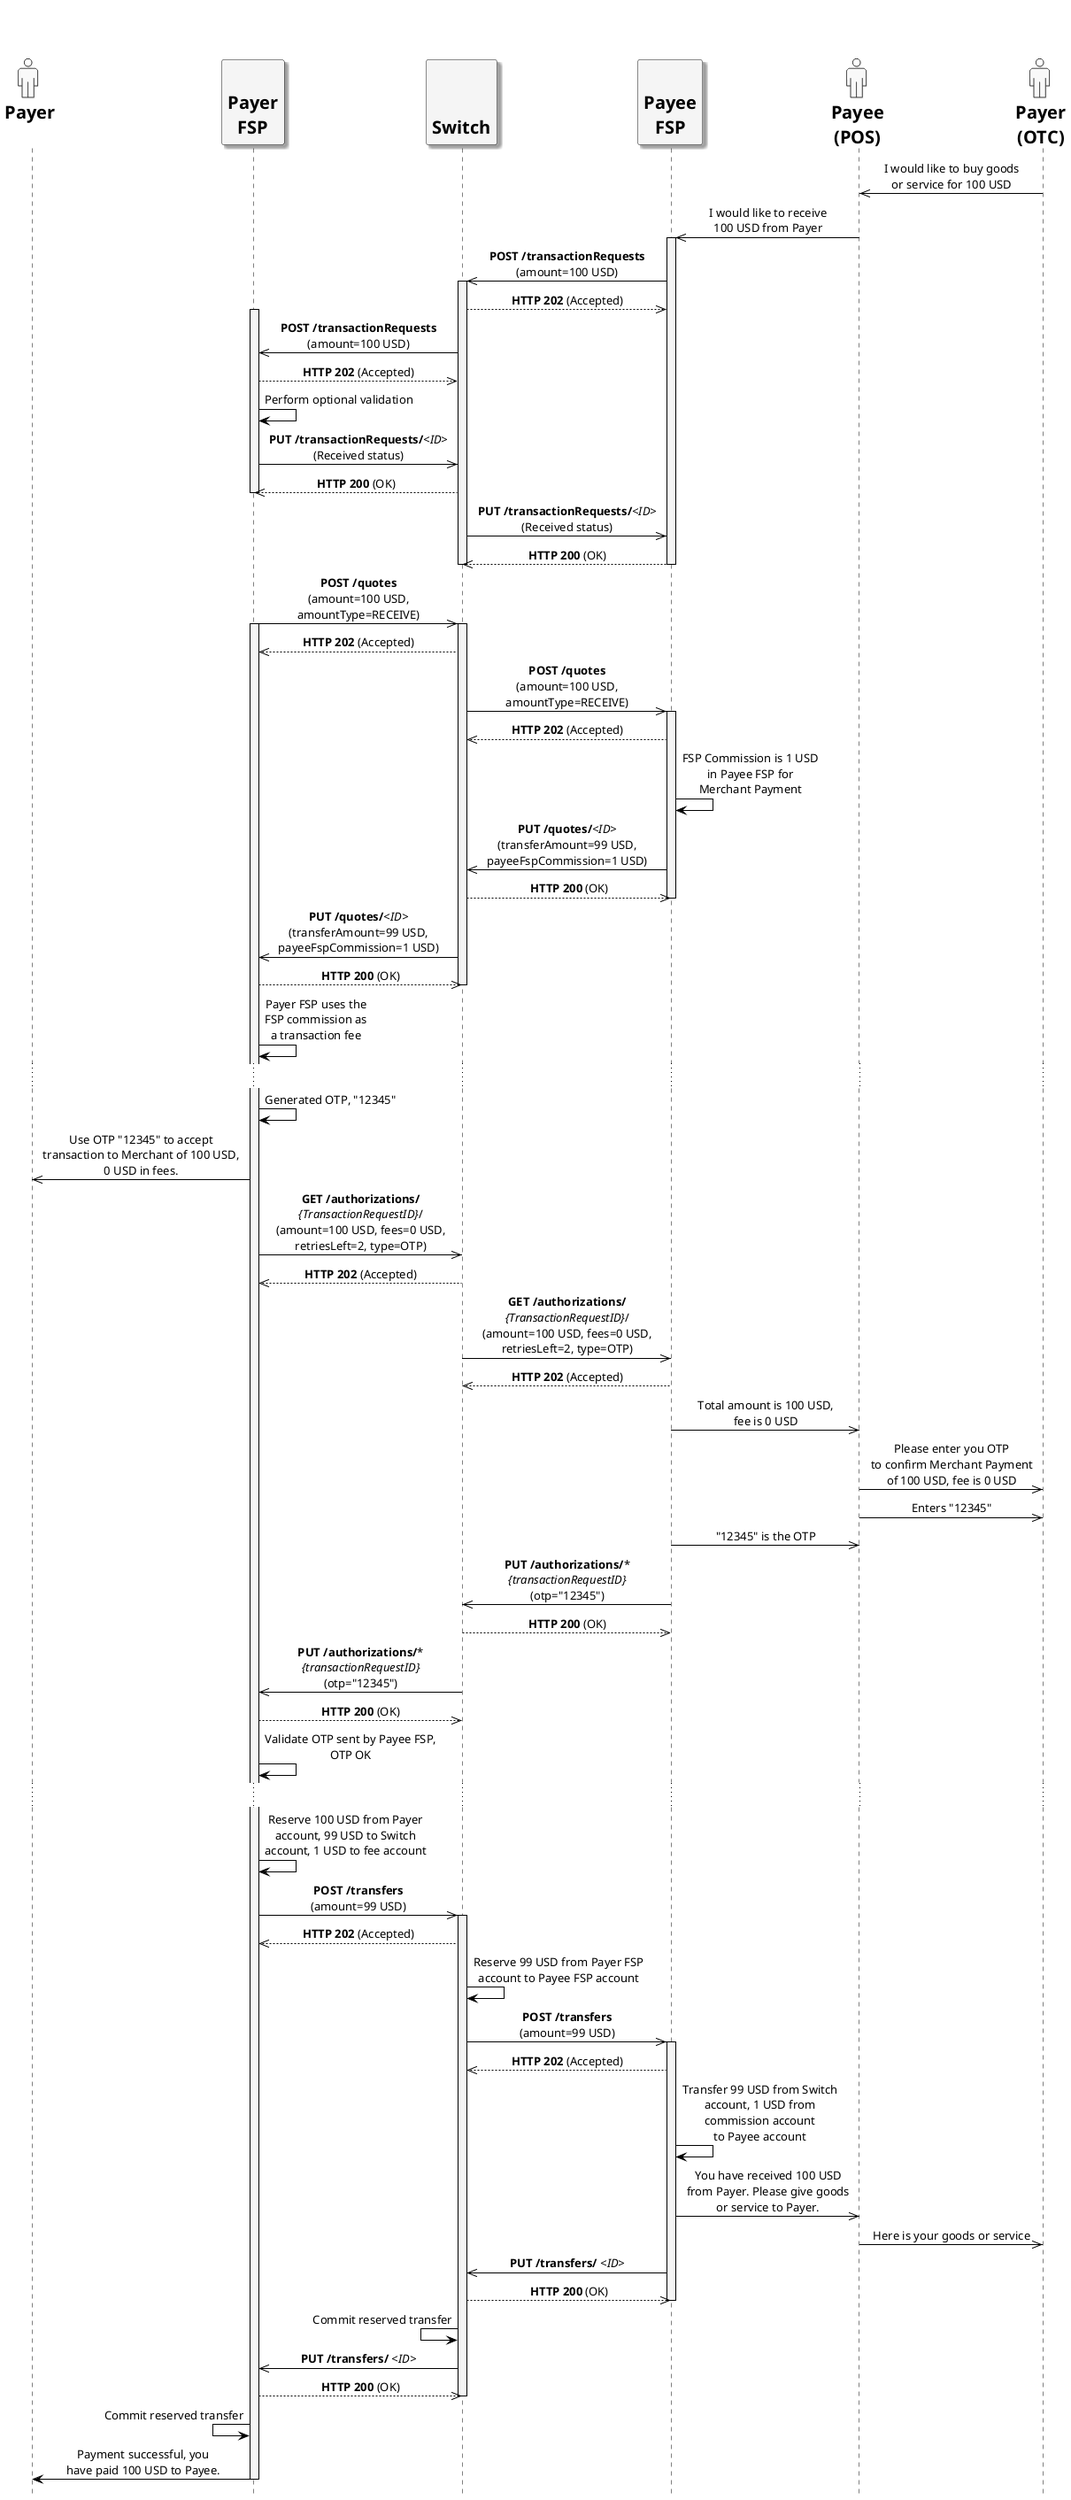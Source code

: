 /'*****
License
--------------
Copyright © 2017 Bill & Melinda Gates Foundation
The Mojaloop files are made available by the Bill & Melinda Gates Foundation under the Apache License, Version 2.0 (the "License") and you may not use these files except in compliance with the License. You may obtain a copy of the License at
http://www.apache.org/licenses/LICENSE-2.0
Unless required by applicable law or agreed to in writing, the Mojaloop files are distributed on an "AS IS" BASIS, WITHOUT WARRANTIES OR CONDITIONS OF ANY KIND, either express or implied. See the License for the specific language governing permissions and limitations under the License.
Contributors
--------------
This is the official list of the Mojaloop project contributors for this file.
Names of the original copyright holders (individuals or organizations)
should be listed with a '*' in the first column. People who have
contributed from an organization can be listed under the organization
that actually holds the copyright for their contributions (see the
Gates Foundation organization for an example). Those individuals should have
their names indented and be marked with a '-'. Email address can be added
optionally within square brackets <email>.
* Gates Foundation
- Name Surname <name.surname@gatesfoundation.com>

* Henk Kodde <henk.kodde@modusbox.com>
--------------
******'/

@startuml

' define actor image
sprite $actor [25x48/16] {
  0000000000010000000000000
  0000000006CAC910000000000
  0000000095101292000000000
  0000000651000119000000000
  0000000B10000018400000000
  0000001A10000016600000000
  0000000B10000017510000000
  000000083100001A210000000
  0000000191000176110000000
  000000003A866A61100000000
  0000000000466211100000000
  0003333333334443333310000
  0088888888888888888892000
  0821111111111111111118200
  8311111111111111111111A00
  A111111111111111111111A20
  A111111111111111111111A20
  A111111111111111111111A20
  A111111111111111111111A20
  A111111111111111111111A20
  A111111111111111111111A20
  A111111111111111111111A20
  A111111111111111111111A20
  A111551111111111138111A20
  A111661111111111139111A20
  A211661111111111139111A20
  A211661111111111139111A20
  A211661111161111139111A20
  A2116611111A2111139111A20
  A2116611111A2111139111A20
  A2116611111A2111139111A20
  A7669611111A211113A666B20
  36669611111A211113A666610
  00016611111A2111139111110
  00006611111A2111139100000
  00006611111A2111139100000
  00006611111A2111139100000
  00006611111A2111139100000
  00006611111A2111139100000
  00006611111A2111139100000
  00006611111A2111139100000
  00006611111A2111139100000
  00006611111A2111139100000
  00006611111A2111139100000
  00006966666B7666679100000
  0000266666666666664100000
  0000000111111111111100000
  0000000000000000000000000
}

' declaring skinparam
skinparam sequenceMessageAlign center
skinparam shadowing false
skinparam defaultFontName Verdana
skinparam monochrome true
skinparam SequenceLifeLineBackgroundColor WhiteSmoke
skinparam SequenceLifeLineBorderColor Black
skinparam ActorFontStyle Bold
skinparam ActorFontSize 20
skinparam ParticipantFontStyle Bold
skinparam ParticipantFontSize 20
skinparam ParticipantBackgroundColor WhiteSmoke
skinparam ArrowColor Black

skinparam actor {
  Bordercolor none
  Backgroundcolor none
  shadowing false
}

skinparam participant {
  shadowing true
}

hide footbox

' declare title
' title Merchant-Initiated Merchant Payment authorized on POS example

' Actor Keys:
' participant - FSP(Payer/Payee) and Switch
' actor - Payee/Payer(OTC/Agent)

' declare actors
actor "<$actor>\nPayer\n" as Payer
participant "\nPayer\nFSP" as PayerFSP
participant "\n\nSwitch" as Switch
participant "\nPayee\nFSP" as PayeeFSP
actor "<$actor>\nPayee\n(POS)" as PayeePOS
actor "<$actor>\nPayer\n(OTC)" as PayerOTC

' start flow
PayeePOS <<- PayerOTC: I would like to buy goods\nor service for 100 USD
PayeeFSP <<- PayeePOS: I would like to receive\n100 USD from Payer
activate PayeeFSP
PayeeFSP ->> Switch: **POST /transactionRequests**\n(amount=100 USD)
activate Switch
PayeeFSP <<-- Switch: **HTTP 202** (Accepted)
activate PayerFSP
PayerFSP <<- Switch: **POST /transactionRequests**\n(amount=100 USD)
PayerFSP -->> Switch: **HTTP 202** (Accepted)
PayerFSP -> PayerFSP: Perform optional validation
PayerFSP ->> Switch: **PUT /transactionRequests/**<i><ID></i>\n(Received status)
PayerFSP <<-- Switch: **HTTP 200** (OK)
deactivate PayerFSP
Switch ->> PayeeFSP: **PUT /transactionRequests/**<i><ID></i>\n(Received status)
Switch <<-- PayeeFSP: **HTTP 200** (OK)
deactivate Switch
deactivate PayeeFSP
PayerFSP ->> Switch: **POST /quotes**\n(amount=100 USD,\namountType=RECEIVE)
activate PayerFSP
activate Switch
PayerFSP <<-- Switch: **HTTP 202** (Accepted)
Switch ->> PayeeFSP: **POST /quotes**\n(amount=100 USD,\namountType=RECEIVE)
activate PayeeFSP
Switch <<-- PayeeFSP: **HTTP 202** (Accepted)
PayeeFSP -> PayeeFSP: FSP Commission is 1 USD\nin Payee FSP for\nMerchant Payment
Switch <<- PayeeFSP: **PUT /quotes/**<i><ID></i>\n(transferAmount=99 USD,\npayeeFspCommission=1 USD)
Switch -->> PayeeFSP: **HTTP 200** (OK)
deactivate PayeeFSP
Switch ->> PayerFSP: **PUT /quotes/**<i><ID></i>\n(transferAmount=99 USD,\npayeeFspCommission=1 USD)
Switch <<-- PayerFSP: **HTTP 200** (OK)
deactivate Switch
PayerFSP -> PayerFSP: Payer FSP uses the\nFSP commission as\na transaction fee
...
PayerFSP -> PayerFSP: Generated OTP, "12345"
Payer <<- PayerFSP: Use OTP "12345" to accept\ntransaction to Merchant of 100 USD,\n0 USD in fees.
PayerFSP ->> Switch: **GET /authorizations/**\n<i>{TransactionRequestID}</i>/\n(amount=100 USD, fees=0 USD,\nretriesLeft=2, type=OTP)
PayerFSP <<-- Switch: **HTTP 202** (Accepted)
Switch ->> PayeeFSP: **GET /authorizations/**\n<i>{TransactionRequestID}</i>/\n(amount=100 USD, fees=0 USD,\nretriesLeft=2, type=OTP)
Switch <<-- PayeeFSP: **HTTP 202** (Accepted)
PayeeFSP ->> PayeePOS: Total amount is 100 USD,\nfee is 0 USD
PayeePOS ->> PayerOTC: Please enter you OTP\nto confirm Merchant Payment\nof 100 USD, fee is 0 USD
PayeePOS ->> PayerOTC: Enters "12345"
PayeeFSP ->> PayeePOS: "12345" is the OTP
Switch <<- PayeeFSP: **PUT /authorizations/***\n<i>{transactionRequestID}</i>\n(otp="12345")
Switch -->> PayeeFSP: **HTTP 200** (OK)
PayerFSP <<- Switch: **PUT /authorizations/***\n<i>{transactionRequestID}</i>\n(otp="12345")
PayerFSP -->> Switch: **HTTP 200** (OK)
PayerFSP -> PayerFSP: Validate OTP sent by Payee FSP,\nOTP OK
...
PayerFSP -> PayerFSP: Reserve 100 USD from Payer\naccount, 99 USD to Switch\naccount, 1 USD to fee account
PayerFSP ->> Switch: **POST /transfers**\n(amount=99 USD)
activate Switch
PayerFSP <<-- Switch: **HTTP 202** (Accepted)
Switch -> Switch: Reserve 99 USD from Payer FSP\naccount to Payee FSP account
Switch ->> PayeeFSP: **POST /transfers**\n(amount=99 USD)
activate PayeeFSP
Switch <<-- PayeeFSP: **HTTP 202** (Accepted)
PayeeFSP -> PayeeFSP: Transfer 99 USD from Switch\naccount, 1 USD from\ncommission account\nto Payee account
PayeeFSP ->> PayeePOS: You have received 100 USD\nfrom Payer. Please give goods\nor service to Payer.
PayeePOS ->> PayerOTC: Here is your goods or service
Switch <<- PayeeFSP: **PUT /transfers/** <i><ID></i>
Switch -->> PayeeFSP: **HTTP 200** (OK)
deactivate PayeeFSP
Switch <- Switch: Commit reserved transfer
Switch ->> PayerFSP: **PUT /transfers/** <i><ID></i>
Switch <<-- PayerFSP: **HTTP 200** (OK)
deactivate Switch
PayerFSP <- PayerFSP: Commit reserved transfer
Payer <- PayerFSP: Payment successful, you\nhave paid 100 USD to Payee.
deactivate PayerFSP
@enduml
